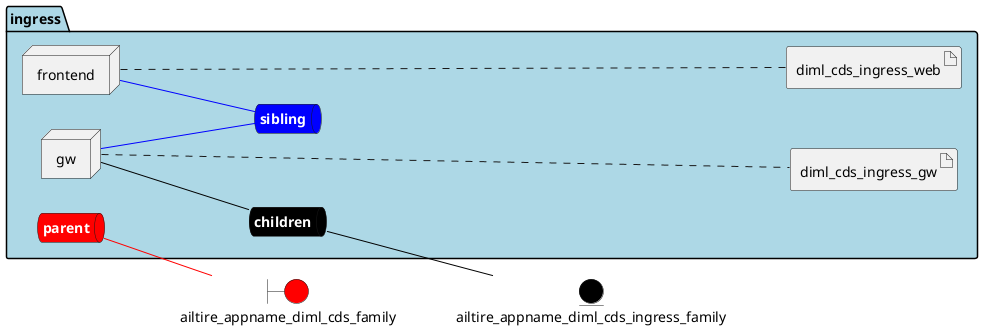 @startuml

left to right direction


boundary ailtire_appname_diml_cds_family #red


entity ailtire_appname_diml_cds_ingress_family #black




package "ingress" #lightblue {
    queue childrennet #black [
            <b><color:white>children</color></b>
    ]
    
    childrennet -[#black]- ailtire_appname_diml_cds_ingress_family
    
    queue siblingnet #blue [
            <b><color:white>sibling</color></b>
    ]
    
    queue parentnet #red [
            <b><color:white>parent</color></b>
    ]
    
    parentnet -[#red]- ailtire_appname_diml_cds_family
    

node "frontend" as frontendService
node "gw" as gwService


        artifact "diml_cds_ingress_web" as diml_cds_ingress_webimage
    
        artifact "diml_cds_ingress_gw" as diml_cds_ingress_gwimage
    
}

frontendService -[#blue]- siblingnet

gwService -[#black]- childrennet

gwService -[#blue]- siblingnet
frontendService .... diml_cds_ingress_webimage
gwService .... diml_cds_ingress_gwimage


@enduml
